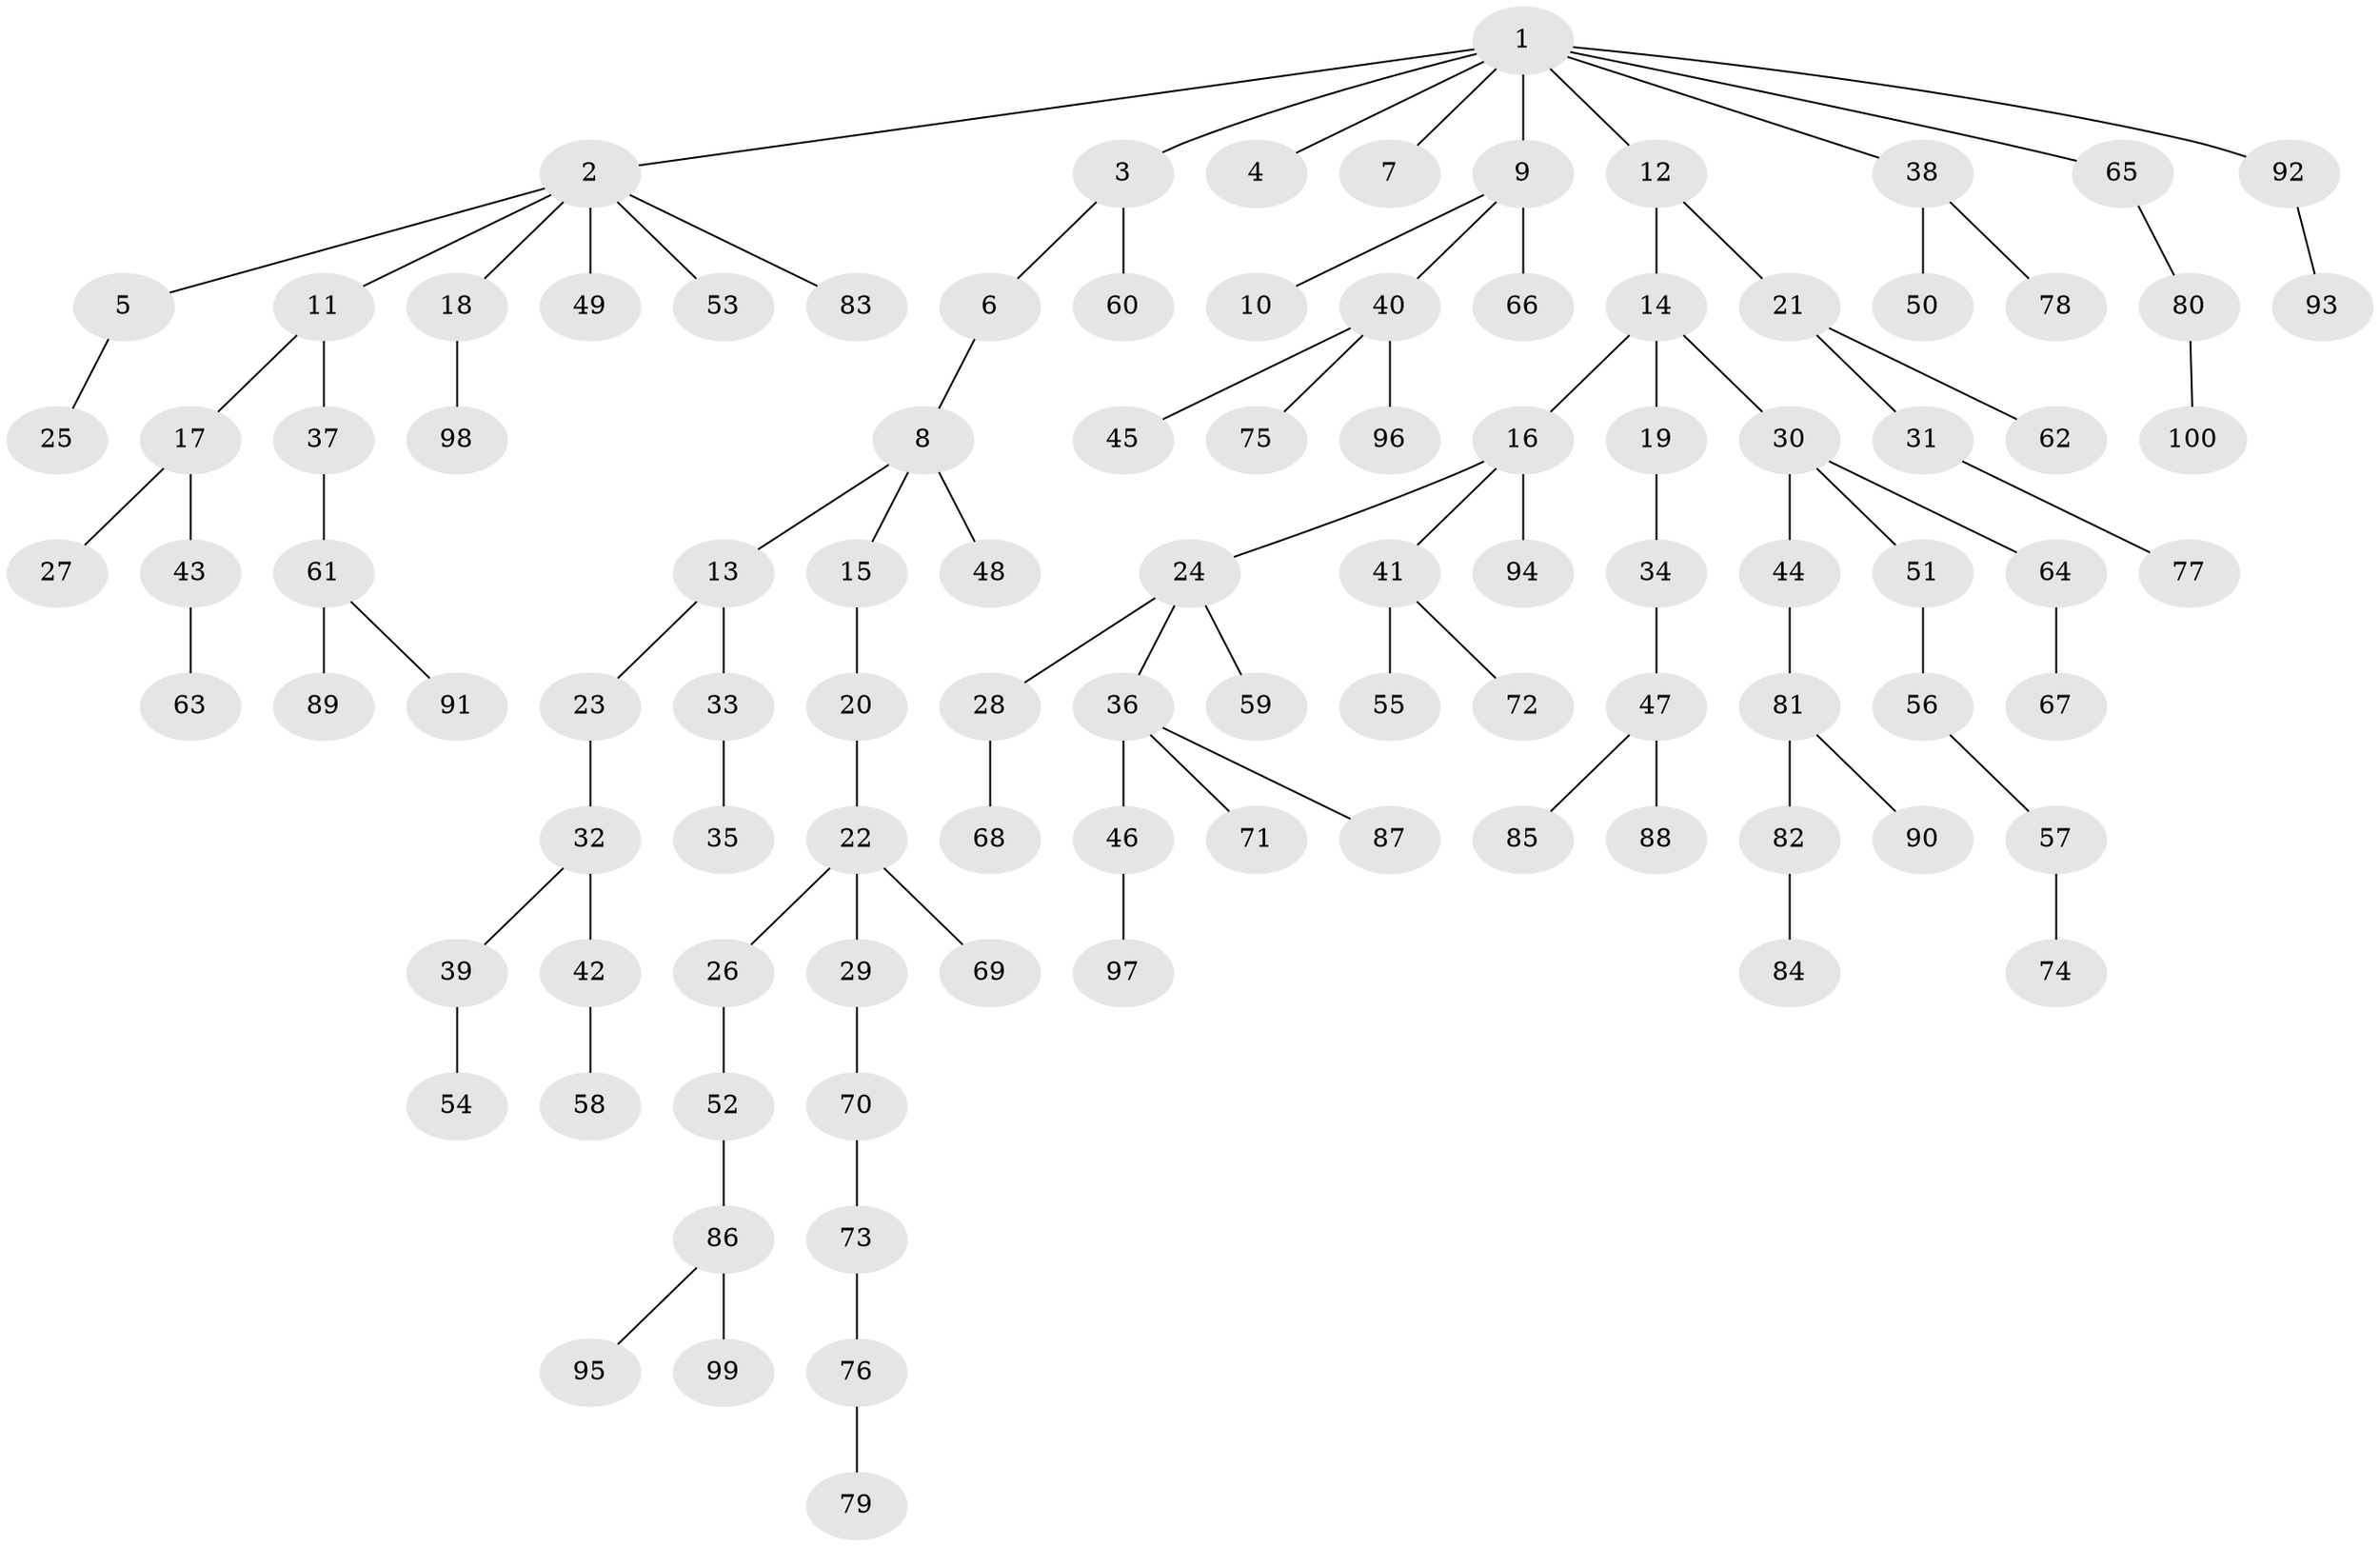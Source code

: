 // Generated by graph-tools (version 1.1) at 2025/38/02/21/25 10:38:55]
// undirected, 100 vertices, 99 edges
graph export_dot {
graph [start="1"]
  node [color=gray90,style=filled];
  1;
  2;
  3;
  4;
  5;
  6;
  7;
  8;
  9;
  10;
  11;
  12;
  13;
  14;
  15;
  16;
  17;
  18;
  19;
  20;
  21;
  22;
  23;
  24;
  25;
  26;
  27;
  28;
  29;
  30;
  31;
  32;
  33;
  34;
  35;
  36;
  37;
  38;
  39;
  40;
  41;
  42;
  43;
  44;
  45;
  46;
  47;
  48;
  49;
  50;
  51;
  52;
  53;
  54;
  55;
  56;
  57;
  58;
  59;
  60;
  61;
  62;
  63;
  64;
  65;
  66;
  67;
  68;
  69;
  70;
  71;
  72;
  73;
  74;
  75;
  76;
  77;
  78;
  79;
  80;
  81;
  82;
  83;
  84;
  85;
  86;
  87;
  88;
  89;
  90;
  91;
  92;
  93;
  94;
  95;
  96;
  97;
  98;
  99;
  100;
  1 -- 2;
  1 -- 3;
  1 -- 4;
  1 -- 7;
  1 -- 9;
  1 -- 12;
  1 -- 38;
  1 -- 65;
  1 -- 92;
  2 -- 5;
  2 -- 11;
  2 -- 18;
  2 -- 49;
  2 -- 53;
  2 -- 83;
  3 -- 6;
  3 -- 60;
  5 -- 25;
  6 -- 8;
  8 -- 13;
  8 -- 15;
  8 -- 48;
  9 -- 10;
  9 -- 40;
  9 -- 66;
  11 -- 17;
  11 -- 37;
  12 -- 14;
  12 -- 21;
  13 -- 23;
  13 -- 33;
  14 -- 16;
  14 -- 19;
  14 -- 30;
  15 -- 20;
  16 -- 24;
  16 -- 41;
  16 -- 94;
  17 -- 27;
  17 -- 43;
  18 -- 98;
  19 -- 34;
  20 -- 22;
  21 -- 31;
  21 -- 62;
  22 -- 26;
  22 -- 29;
  22 -- 69;
  23 -- 32;
  24 -- 28;
  24 -- 36;
  24 -- 59;
  26 -- 52;
  28 -- 68;
  29 -- 70;
  30 -- 44;
  30 -- 51;
  30 -- 64;
  31 -- 77;
  32 -- 39;
  32 -- 42;
  33 -- 35;
  34 -- 47;
  36 -- 46;
  36 -- 71;
  36 -- 87;
  37 -- 61;
  38 -- 50;
  38 -- 78;
  39 -- 54;
  40 -- 45;
  40 -- 75;
  40 -- 96;
  41 -- 55;
  41 -- 72;
  42 -- 58;
  43 -- 63;
  44 -- 81;
  46 -- 97;
  47 -- 85;
  47 -- 88;
  51 -- 56;
  52 -- 86;
  56 -- 57;
  57 -- 74;
  61 -- 89;
  61 -- 91;
  64 -- 67;
  65 -- 80;
  70 -- 73;
  73 -- 76;
  76 -- 79;
  80 -- 100;
  81 -- 82;
  81 -- 90;
  82 -- 84;
  86 -- 95;
  86 -- 99;
  92 -- 93;
}
